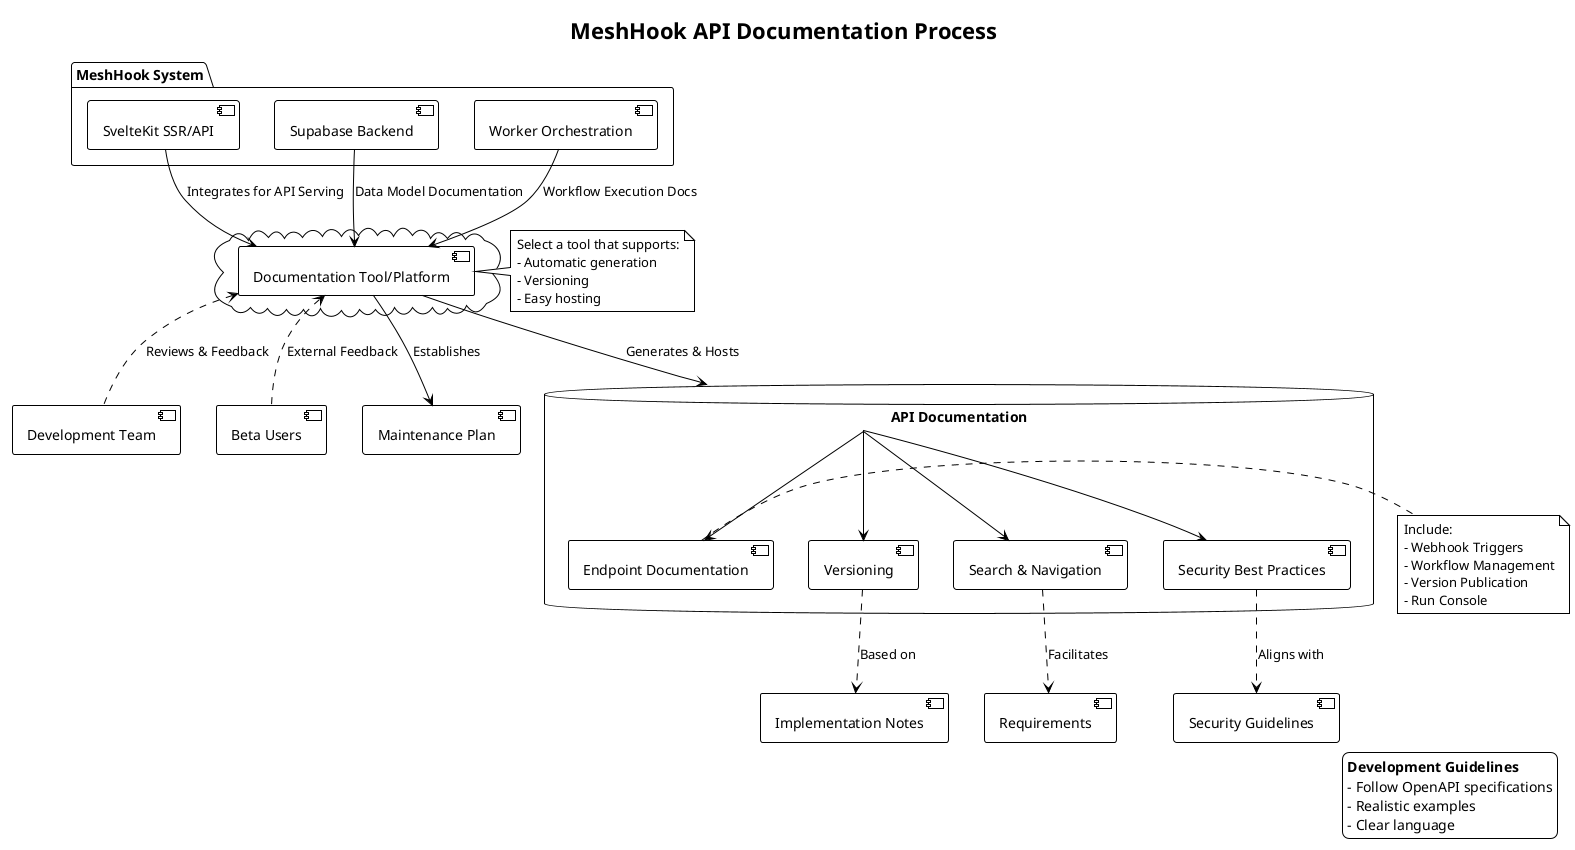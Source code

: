 @startuml
!theme plain

title MeshHook API Documentation Process

package "MeshHook System" {
    [SvelteKit SSR/API] as SSR
    [Supabase Backend] as Backend
    [Worker Orchestration] as Workers
}

cloud {
    [Documentation Tool/Platform] as DocTool
}

database "API Documentation" as APIDocs {
    [Versioning] as Versioning
    [Search & Navigation] as Search
    [Security Best Practices] as SecurityDocs
    [Endpoint Documentation] as Endpoints
}

[SSR] --> [DocTool] : Integrates for API Serving
[Backend] --> [DocTool] : Data Model Documentation
[Workers] --> [DocTool] : Workflow Execution Docs

DocTool --> APIDocs : Generates & Hosts
APIDocs --> [Versioning]
APIDocs --> [Search]
APIDocs --> [SecurityDocs]
APIDocs --> [Endpoints]

note right of [Endpoints]
  Include:
  - Webhook Triggers
  - Workflow Management
  - Version Publication
  - Run Console
end note

note right of [DocTool]
  Select a tool that supports:
  - Automatic generation
  - Versioning
  - Easy hosting
end note

[SecurityDocs] ..> [Security Guidelines] : Aligns with
[Versioning] ..> [Implementation Notes] : Based on
[Search] ..> [Requirements] : Facilitates

[DocTool] <.. [Development Team] : Reviews & Feedback
[DocTool] <.. [Beta Users] : External Feedback

[DocTool] --> [Maintenance Plan] : Establishes

legend right
  **Development Guidelines**
  - Follow OpenAPI specifications
  - Realistic examples
  - Clear language
endlegend

@enduml